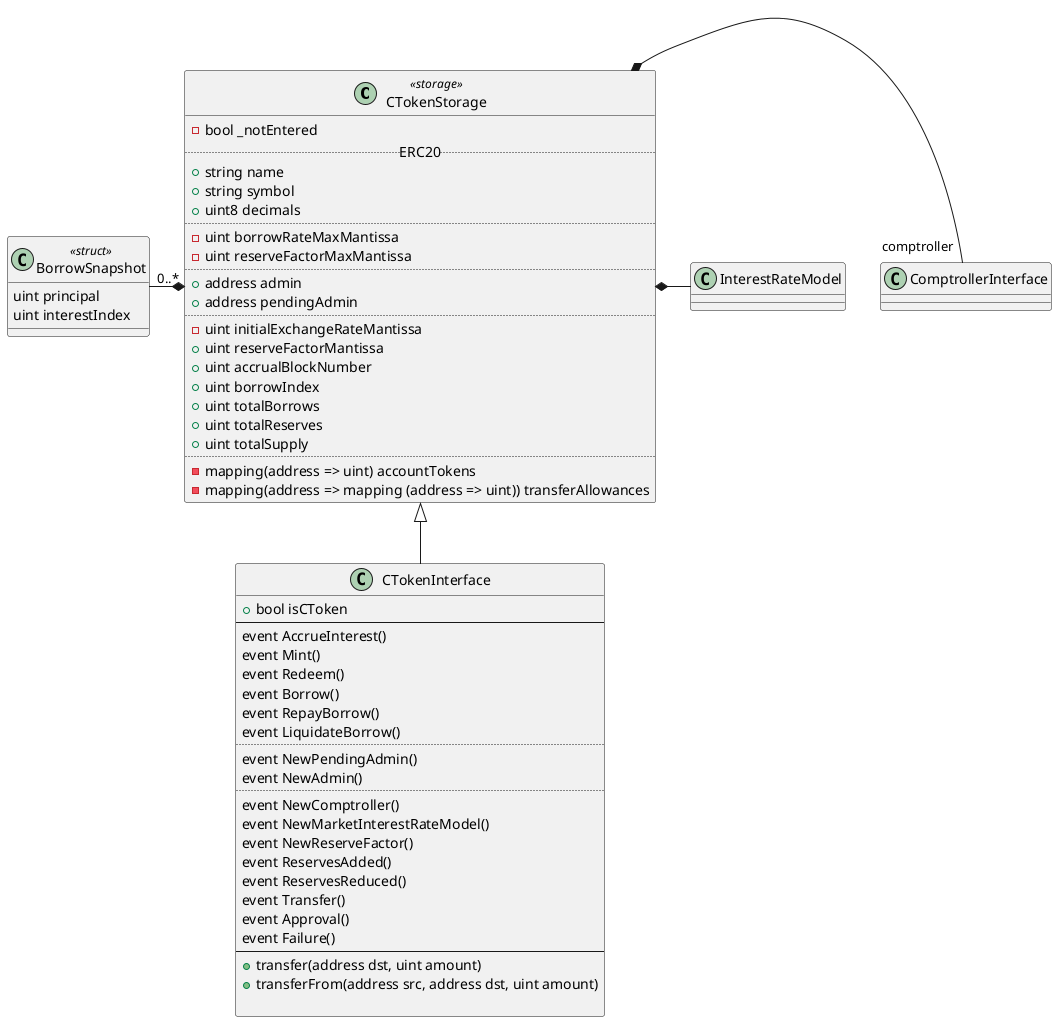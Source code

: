 @startuml

' Compound Protocol / Token Contracts
' https://github.com/compound-finance/compound-protocol/tree/v2.8.1/contracts

' https://plantuml.com/en/class-diagram
' https://plantuml-documentation.readthedocs.io/en/latest/formatting/all-skin-params.html
' https://plantuml-documentation.readthedocs.io/en/latest/formatting/all-skin-params.html#class
skinparam class {
  DefaultFontName Lucida Console
  ClassFontName "Lucida Console"
  ClassAttributeFontName Lucida Console
}

' self-contained borrowing and lending contracts

class CTokenStorage <<storage>> {
  -bool _notEntered
  .. ERC20 ..
  + string name
  + string symbol
  + uint8 decimals
  ..
  - uint borrowRateMaxMantissa
  - uint reserveFactorMaxMantissa
  ..
  + address admin
  + address pendingAdmin
  ..
  - uint initialExchangeRateMantissa
  + uint reserveFactorMantissa
  + uint accrualBlockNumber
  + uint borrowIndex
  + uint totalBorrows
  + uint totalReserves
  + uint totalSupply
  ..
  - mapping(address => uint) accountTokens
  - mapping(address => mapping (address => uint)) transferAllowances
}

class ComptrollerInterface

class InterestRateModel

CTokenStorage *-right- "comptroller" ComptrollerInterface
CTokenStorage *-right- InterestRateModel

Class BorrowSnapshot <<struct>> {
  uint principal
  uint interestIndex
}

CTokenStorage *-left- "0..*" BorrowSnapshot

class CTokenInterface extends CTokenStorage{
  + bool isCToken
  ---
  event AccrueInterest()
  event Mint()
  event Redeem()
  event Borrow()
  event RepayBorrow()
  event LiquidateBorrow()
  ..
  event NewPendingAdmin()
  event NewAdmin()
  ..
  event NewComptroller()
  event NewMarketInterestRateModel()
  event NewReserveFactor()
  event ReservesAdded()
  event ReservesReduced()
  event Transfer()
  event Approval()
  event Failure()
  ---
  + transfer(address dst, uint amount)
  + transferFrom(address src, address dst, uint amount)

}


@enduml